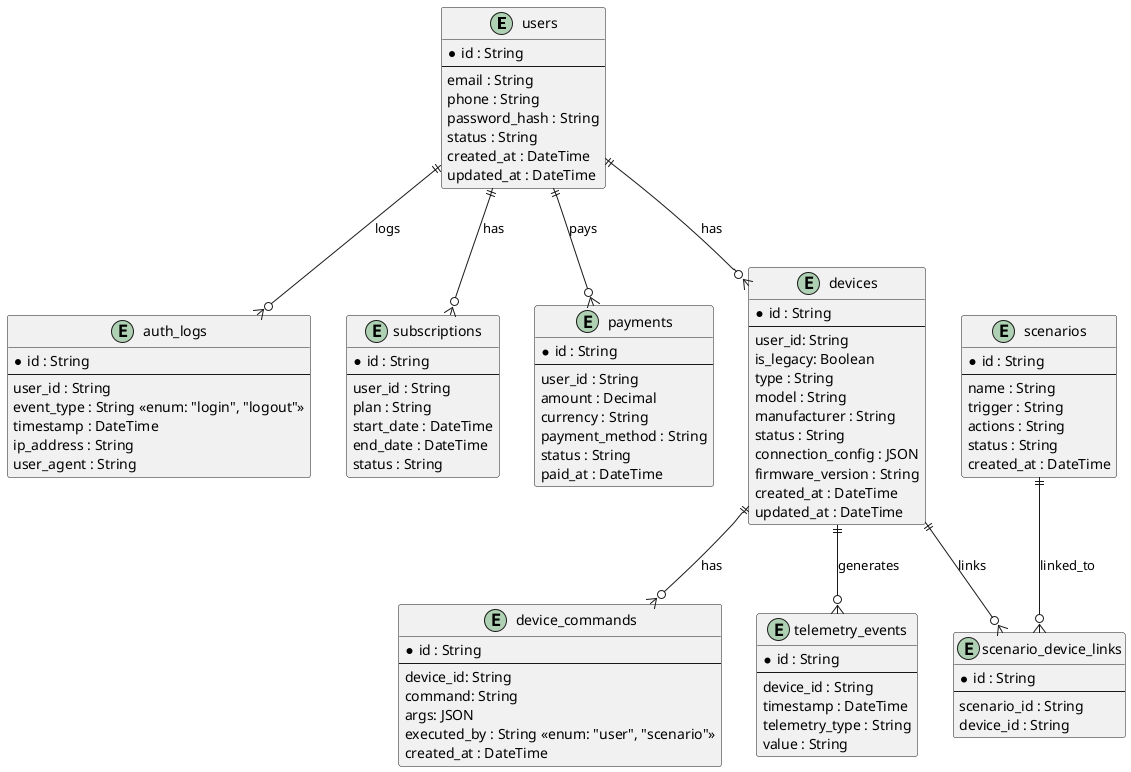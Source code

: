 @startuml
!define UUID String

entity users {
  *id : UUID
  --
  email : String
  phone : String
  password_hash : String
  status : String
  created_at : DateTime
  updated_at : DateTime
}

entity auth_logs {
  *id : UUID
  --
  user_id : UUID
  event_type : String <<enum: "login", "logout">>
  timestamp : DateTime
  ip_address : String
  user_agent : String
}

entity subscriptions {
  *id : UUID
  --
  user_id : UUID
  plan : String
  start_date : DateTime
  end_date : DateTime
  status : String
}

entity payments {
  *id : UUID
  --
  user_id : UUID
  amount : Decimal
  currency : String
  payment_method : String
  status : String
  paid_at : DateTime
}

entity devices {
  *id : UUID
  --
  user_id: UUID
  is_legacy: Boolean
  type : String
  model : String
  manufacturer : String
  status : String
  connection_config : JSON
  firmware_version : String
  created_at : DateTime
  updated_at : DateTime
}

entity device_commands {
	*id : UUID
	--
	device_id: UUID
	command: String
	args: JSON
	executed_by : String <<enum: "user", "scenario">>
	created_at : DateTime
}

entity telemetry_events {
  *id : UUID
  --
  device_id : UUID
  timestamp : DateTime
  telemetry_type : String
  value : String
}

entity scenarios {
  *id : UUID
  --
  name : String
  trigger : String
  actions : String
  status : String
  created_at : DateTime
}

entity scenario_device_links {
  *id : UUID
  --
  scenario_id : UUID
  device_id : UUID
}

' Relationships
users ||--o{ subscriptions : has
users ||--o{ payments : pays
users ||--o{ devices : has
users ||--o{ auth_logs : logs
devices ||--o{ telemetry_events : generates
devices ||--o{ device_commands : has
scenarios ||--o{ scenario_device_links : linked_to
devices ||--o{ scenario_device_links : links

@enduml
